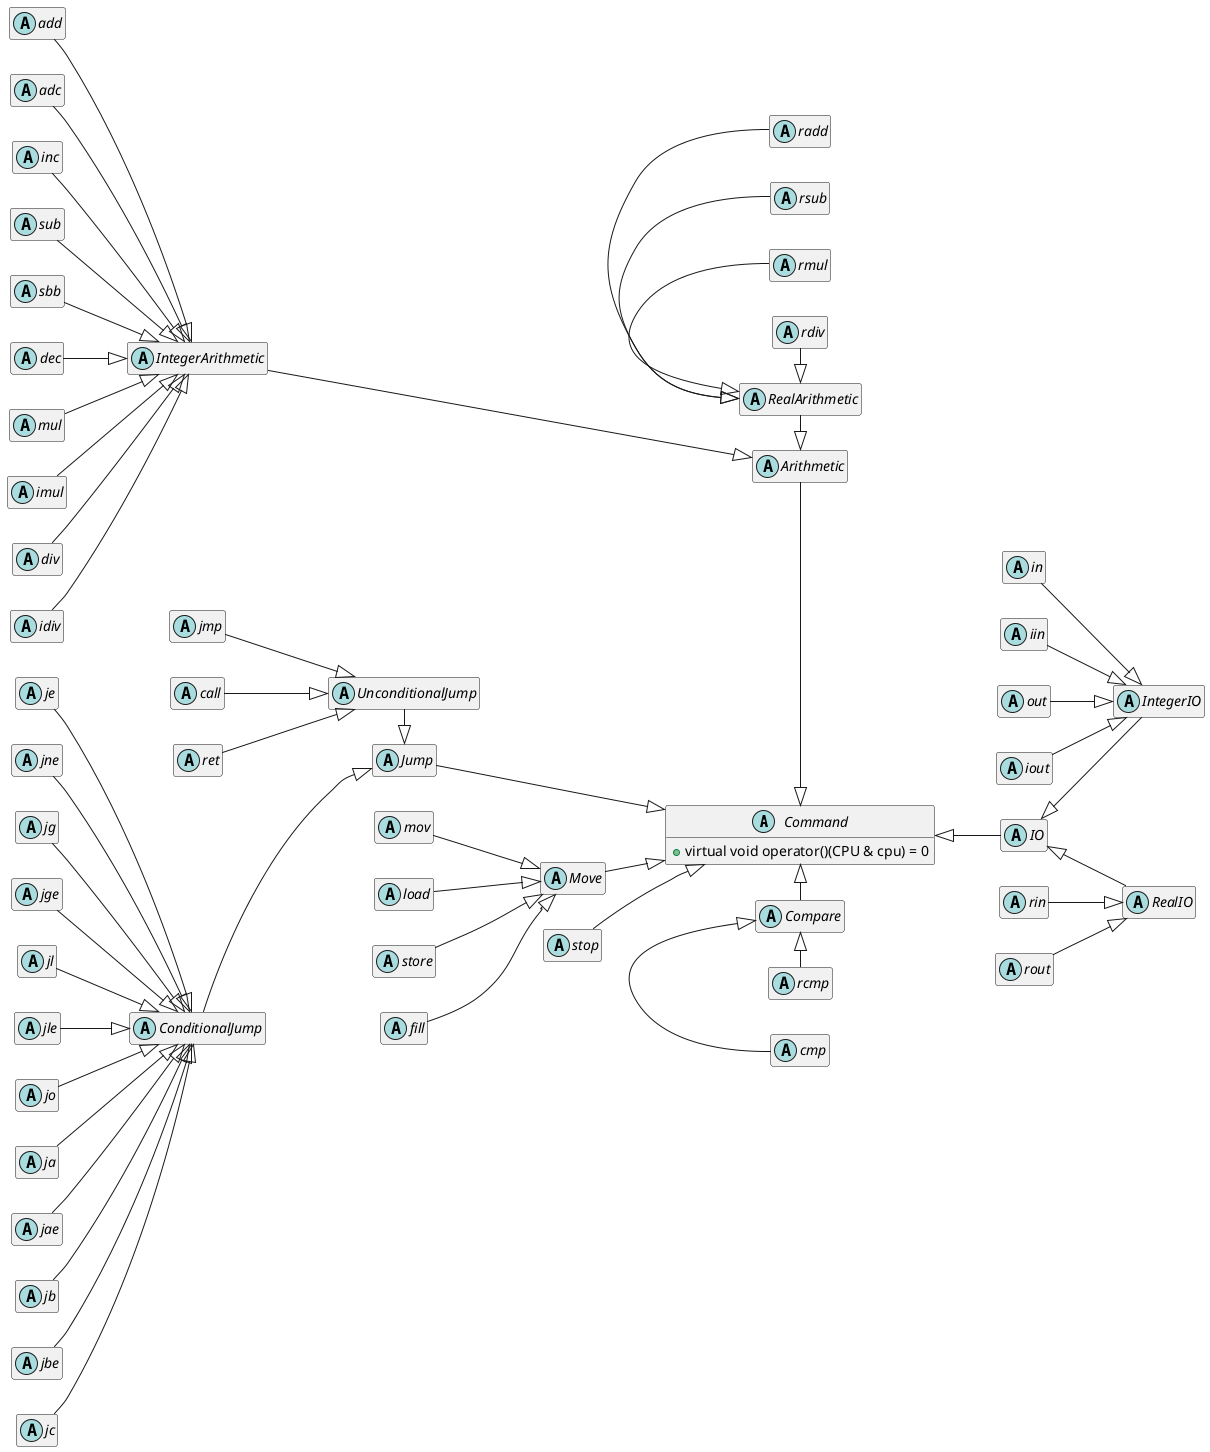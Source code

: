 @startuml
'https://plantuml.com/class-diagram

left to right direction

abstract class Command {
    + virtual void operator()(CPU & cpu) = 0
}
hide Command fields

'КОМАНДЫ
'Арифметические
abstract class Arithmetic
hide Arithmetic members
Arithmetic -|> Command
abstract class IntegerArithmetic
hide IntegerArithmetic members
IntegerArithmetic ----|> Arithmetic
abstract class add
hide add members
add --|> IntegerArithmetic
abstract class adc
hide adc members
adc --|> IntegerArithmetic
abstract class inc
hide inc members
inc --|> IntegerArithmetic
abstract class sub
hide sub members
sub --|> IntegerArithmetic
abstract class sbb
hide sbb members
sbb --|> IntegerArithmetic
abstract class dec
hide dec members
dec --|> IntegerArithmetic
abstract class mul
hide mul members
abstract class imul
mul --|> IntegerArithmetic
hide imul members
imul --|> IntegerArithmetic
abstract class div
hide div members
div --|> IntegerArithmetic
abstract class idiv
hide idiv members
idiv --|> IntegerArithmetic

abstract class RealArithmetic
hide RealArithmetic members
RealArithmetic -|> Arithmetic
abstract class radd
hide radd members
radd -|> RealArithmetic
abstract class rsub
hide rsub members
rsub -|> RealArithmetic
abstract class rmul
hide rmul members
rmul -|> RealArithmetic
abstract class rdiv
hide rdiv members
rdiv -|> RealArithmetic

'Сравнения
abstract class Compare
hide Compare members
Command <|- Compare
abstract class cmp
hide cmp members
Compare <|- cmp
abstract class rcmp
hide rcmp members
Compare <|- rcmp

'Пересылки
abstract class Move
hide Move members
Move --|> Command
abstract class mov
hide mov members
mov --|> Move
abstract class load
hide load members
load --|> Move
abstract class store
hide store members
store --|> Move
abstract class fill
hide fill members
fill --|> Move

'Ввод \ вывод
abstract class IO
hide IO members
Command <|-- IO
abstract class IntegerIO
hide IntegerIO members
IO <|-- IntegerIO
abstract class in
hide in members
in --|> IntegerIO
abstract class iin
hide iin members
iin --|> IntegerIO
abstract class out
hide out members
out --|> IntegerIO
abstract class iout
hide iout members
iout --|> IntegerIO

abstract class RealIO
hide RealIO members
IO <|-- RealIO
abstract class rin
hide rin members
rin --|> RealIO
abstract class rout
hide rout members
rout --|> RealIO

'Переходы
abstract class Jump
hide Jump members
Jump ---|> Command

abstract class UnconditionalJump
hide UnconditionalJump members
UnconditionalJump -right-|> Jump
abstract class jmp
hide jmp members
jmp --|> UnconditionalJump
abstract class call
hide call members
call --|> UnconditionalJump
abstract class ret
hide ret members
ret --|> UnconditionalJump

abstract class ConditionalJump
hide ConditionalJump members
ConditionalJump --|> Jump
abstract class je
hide je members
je --|> ConditionalJump
'je --|> UnsignedJump
abstract class jne
hide jne members
jne --|> ConditionalJump

abstract class jg
hide jg members
jg --|> ConditionalJump
abstract class jge
hide jge members
jge --|> ConditionalJump
abstract class jl
hide jl members
jl --|> ConditionalJump
abstract class jle
hide jle members
jle --|> ConditionalJump
abstract class jo
hide jo members
jo --|> ConditionalJump

abstract class ja
hide ja members
ja --|> ConditionalJump
abstract class jae
hide jae members
jae --|> ConditionalJump
abstract class jb
hide jb members
jb --|> ConditionalJump
abstract class jbe
hide jbe members
jbe --|> ConditionalJump
abstract class jc
hide jc members
jc --|> ConditionalJump

' остановка
abstract class "stop"
hide "stop" members
"stop" --|> Command

@enduml
